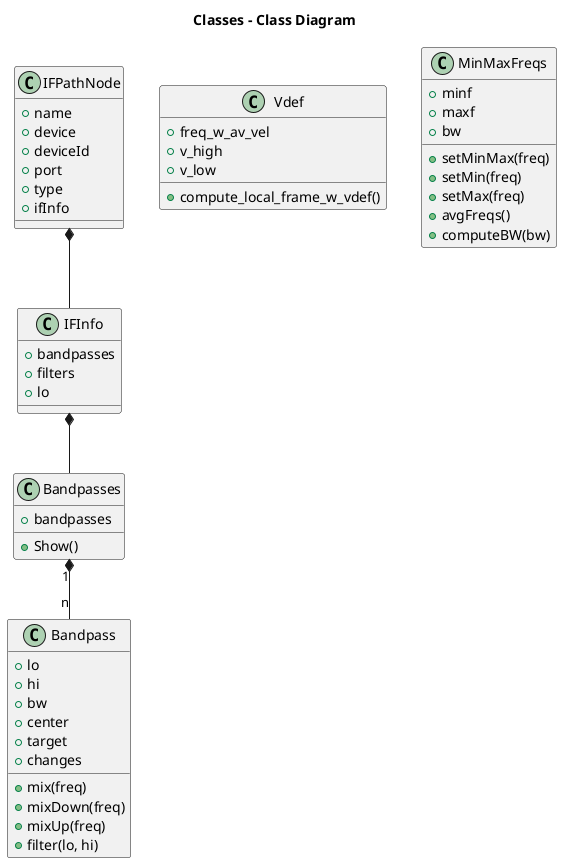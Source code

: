 @startuml

title Classes - Class Diagram


class IFPathNode {
  + name
  + device
  + deviceId
  + port
  + type
  + ifInfo
  
}

class IFInfo {
  + bandpasses
  + filters
  + lo
}

class Bandpasses {
  + bandpasses
  + Show()
}

class Bandpass {
  + lo
  + hi
  + bw
  + center
  + target
  + changes
  + mix(freq)
  + mixDown(freq)
  + mixUp(freq)
  + filter(lo, hi)
}

class Vdef {
  + freq_w_av_vel
  + v_high
  + v_low
  + compute_local_frame_w_vdef()
}

class MinMaxFreqs {
  + minf
  + maxf
  + bw
  + setMinMax(freq)
  + setMin(freq)
  + setMax(freq)
  + avgFreqs()
  + computeBW(bw)
}

IFPathNode *-- IFInfo
IFInfo *-- Bandpasses
Bandpasses "1" *-- "n" Bandpass

@enduml